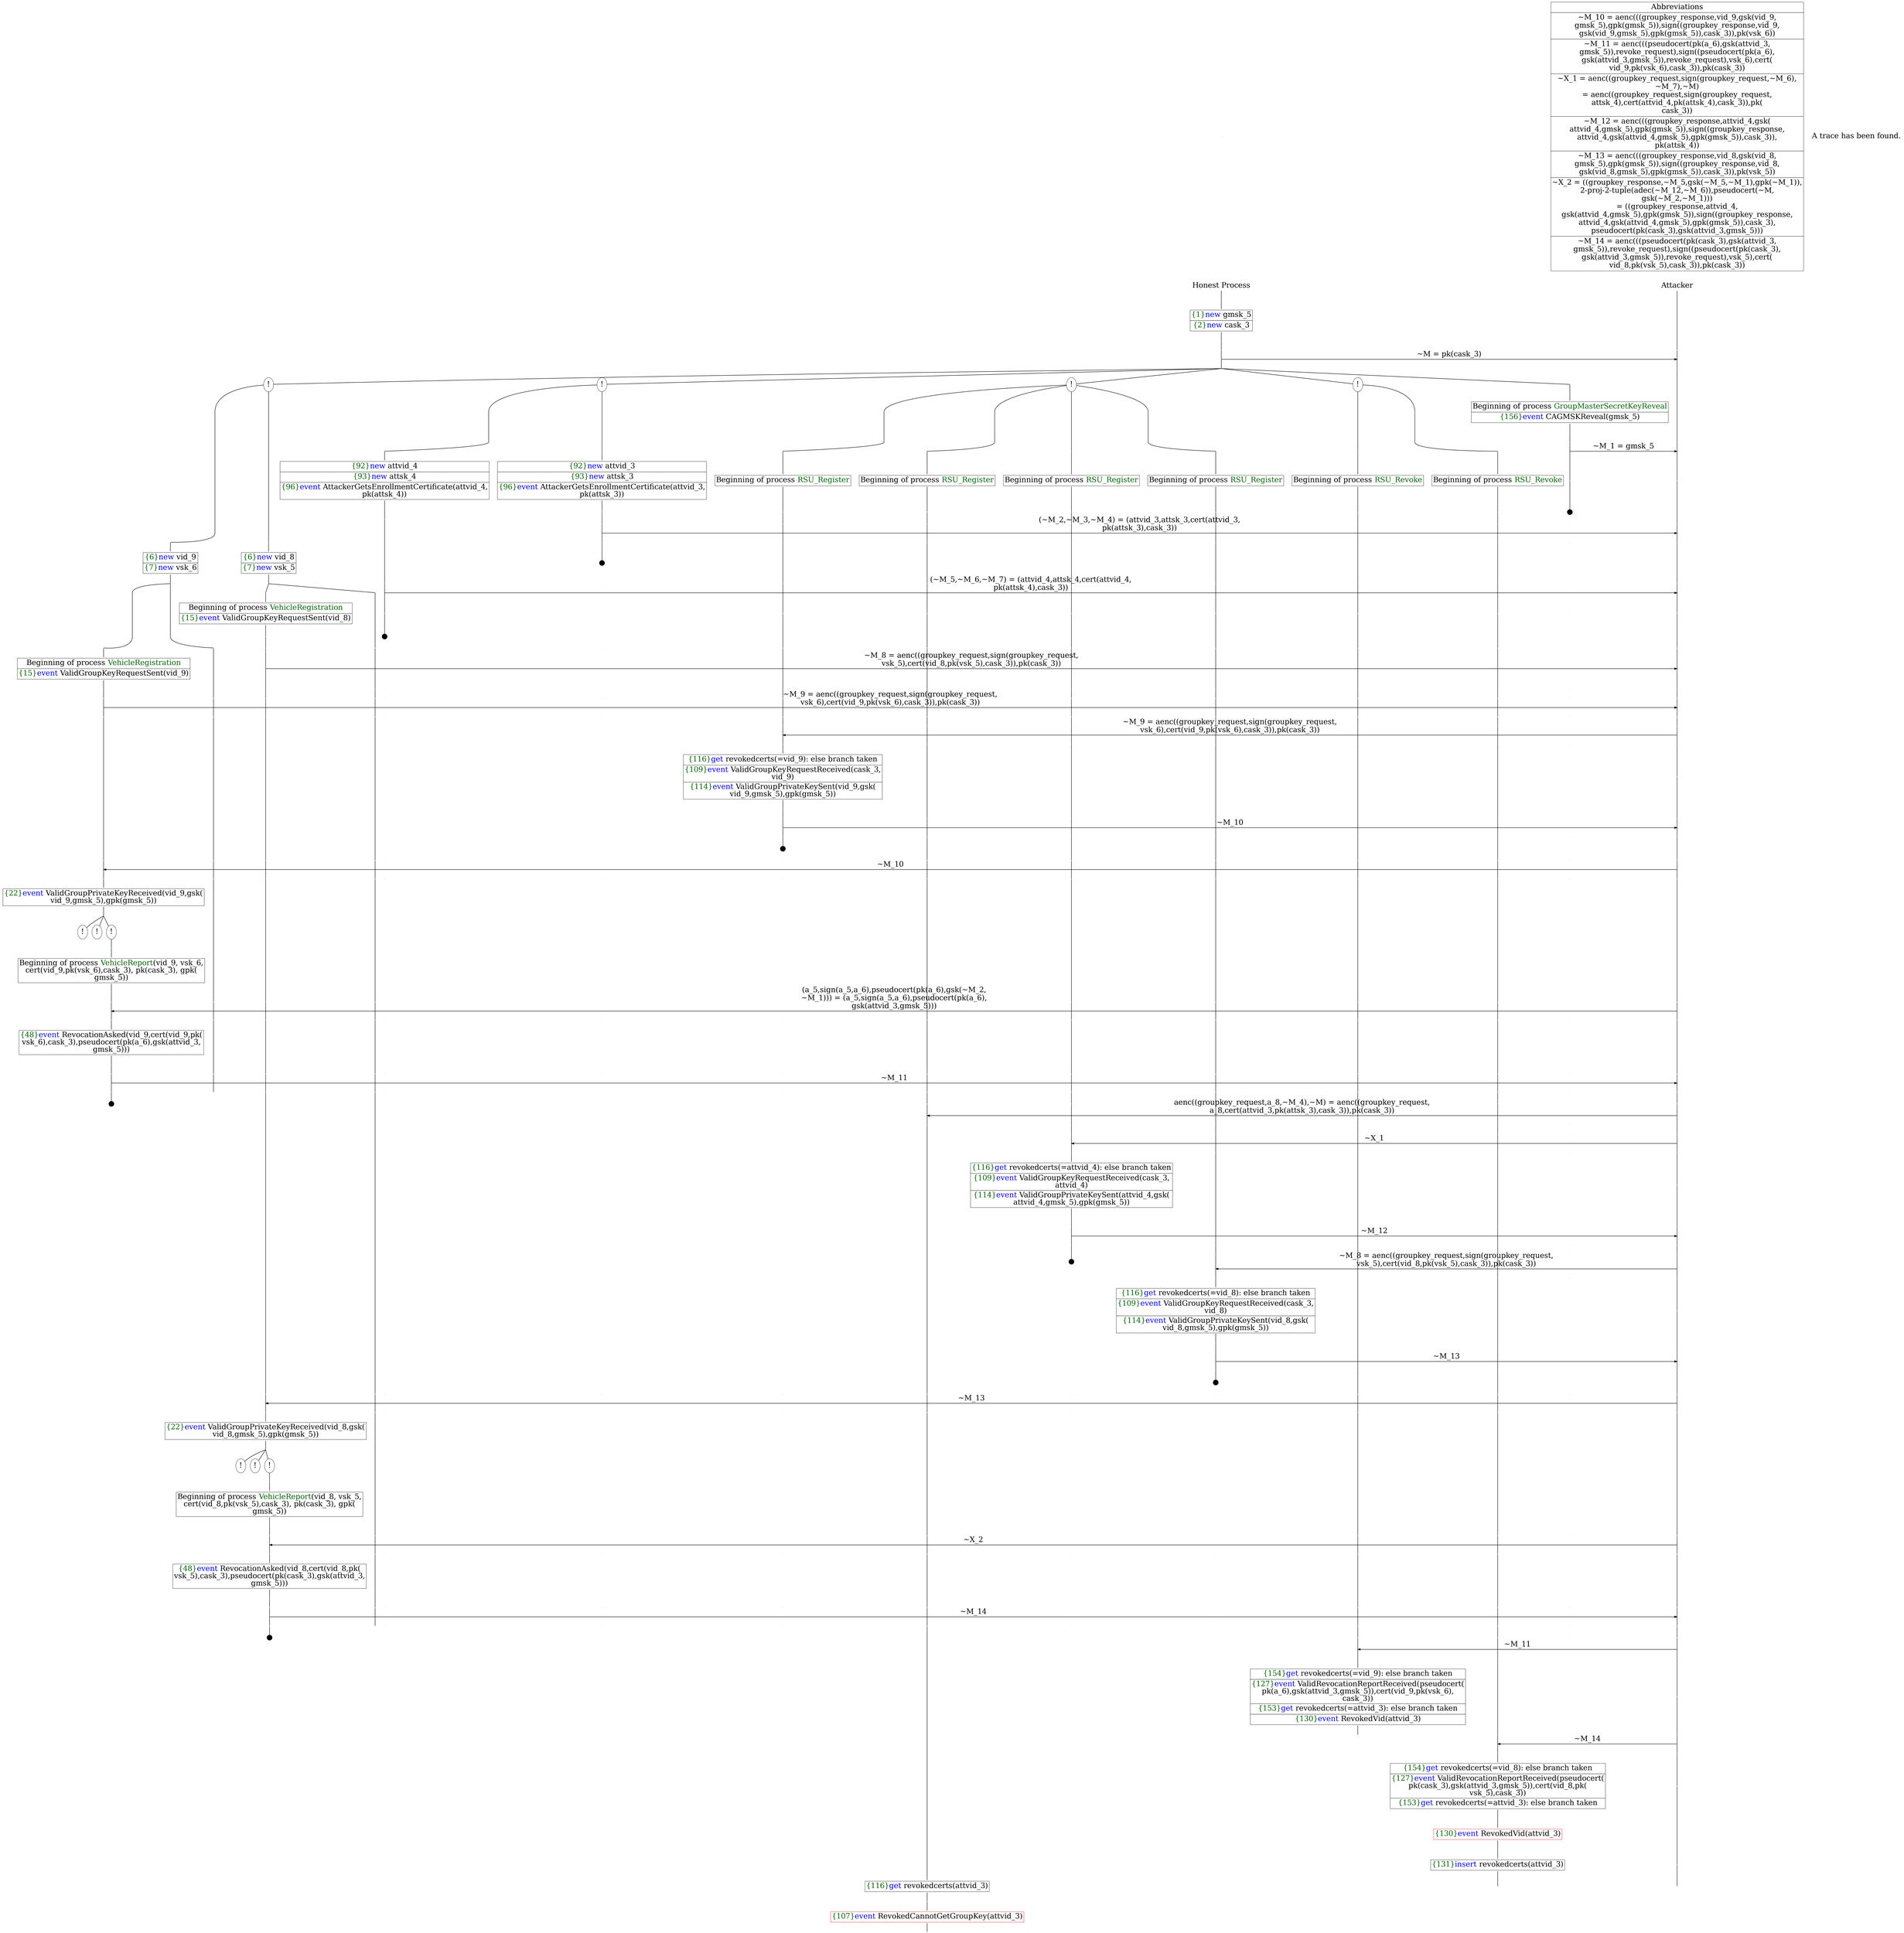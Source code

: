 digraph {
graph [ordering = out]
edge [arrowhead = none, penwidth = 1.6, fontsize = 30]
node [shape = point, width = 0, height = 0, fontsize = 30]
Trace<br/>
[label = <A trace has been found.<br/>
>, shape = plaintext]
P0__0 [label = "Honest Process", shape = plaintext]
P__0 [label = "Attacker", shape = plaintext]
Trace -> P0__0 [label = "", style = invisible, weight = 100]{rank = same; P0__0 P__0}
P0__0 -> P0__1 [label = <>, weight = 100]
P0__1 -> P0__2 [label = <>, weight = 100]
P0__2 [shape = plaintext, label = <<TABLE BORDER="0" CELLBORDER="1" CELLSPACING="0" CELLPADDING="4"> <TR><TD><FONT COLOR="darkgreen">{1}</FONT><FONT COLOR="blue">new </FONT>gmsk_5</TD></TR><TR><TD><FONT COLOR="darkgreen">{2}</FONT><FONT COLOR="blue">new </FONT>cask_3</TD></TR></TABLE>>]
P0__2 -> P0__3 [label = <>, weight = 100]
P0__3 -> P0__4 [label = <>, weight = 100]
P__0 -> P__1 [label = <>, weight = 100]
{rank = same; P__1 P0__4}
P0__4 -> P0__5 [label = <>, weight = 100]
P__1 -> P__2 [label = <>, weight = 100]
{rank = same; P__2 P0__5}
P0__5 -> P__2 [label = <~M = pk(cask_3)>, arrowhead = normal]
P0__5 -> P0__6 [label = <>, weight = 100]
P__2 -> P__3 [label = <>, weight = 100]
{rank = same; P__3 P0__6}
/*RPar */
P0__6 -> P0_4__6 [label = <>]
P0__6 -> P0_3__6 [label = <>]
P0__6 -> P0_2__6 [label = <>]
P0__6 -> P0_1__6 [label = <>]
P0__6 -> P0_0__6 [label = <>]
P0__6 [label = "", fixedsize = false, width = 0, height = 0, shape = none]
{rank = same; P0_0__6 P0_1__6 P0_2__6 P0_3__6 P0_4__6}
P0_0__6 -> P0_0__7 [label = <>, weight = 100]
P0_0__7 [shape = plaintext, label = <<TABLE BORDER="0" CELLBORDER="1" CELLSPACING="0" CELLPADDING="4"> <TR><TD>Beginning of process <FONT COLOR="darkgreen">GroupMasterSecretKeyReveal</FONT><br/>
</TD></TR><TR><TD><FONT COLOR="darkgreen">{156}</FONT><FONT COLOR="blue">event</FONT> CAGMSKReveal(gmsk_5)</TD></TR></TABLE>>]
P0_0__7 -> P0_0__8 [label = <>, weight = 100]
P0_0__8 -> P0_0__9 [label = <>, weight = 100]
P__3 -> P__4 [label = <>, weight = 100]
{rank = same; P__4 P0_0__9}
P0_0__9 -> P0_0__10 [label = <>, weight = 100]
P__4 -> P__5 [label = <>, weight = 100]
{rank = same; P__5 P0_0__10}
P0_0__10 -> P__5 [label = <~M_1 = gmsk_5>, arrowhead = normal]
P0_0__10 -> P0_0__11 [label = <>, weight = 100]
P__5 -> P__6 [label = <>, weight = 100]
{rank = same; P__6 P0_0__11}
P0_0__12 [label = "", width = 0.3, height = 0.3]
P0_0__11 -> P0_0__12 [label = <>, weight = 100]
P0_1__6 [label = "!", shape = ellipse]
{rank = same; P0_1_1__6 P0_1_0__6}
P0_1_1__6 [label = "", fixedsize = false, width = 0, height = 0, shape = none]
P0_1__6 -> P0_1_1__6 [label = <>]
P0_1_0__6 [label = "", fixedsize = false, width = 0, height = 0, shape = none]
P0_1__6 -> P0_1_0__6 [label = <>]
P0_1_0__6 -> P0_1_0__7 [label = <>, weight = 100]
P0_1_0__7 [shape = plaintext, label = <<TABLE BORDER="0" CELLBORDER="1" CELLSPACING="0" CELLPADDING="4"> <TR><TD>Beginning of process <FONT COLOR="darkgreen">RSU_Revoke</FONT></TD></TR></TABLE>>]
P0_1_0__7 -> P0_1_0__8 [label = <>, weight = 100]
P0_1_1__6 -> P0_1_1__7 [label = <>, weight = 100]
P0_1_1__7 [shape = plaintext, label = <<TABLE BORDER="0" CELLBORDER="1" CELLSPACING="0" CELLPADDING="4"> <TR><TD>Beginning of process <FONT COLOR="darkgreen">RSU_Revoke</FONT></TD></TR></TABLE>>]
P0_1_1__7 -> P0_1_1__8 [label = <>, weight = 100]
P0_2__6 [label = "!", shape = ellipse]
{rank = same; P0_2_3__6 P0_2_2__6 P0_2_1__6 P0_2_0__6}
P0_2_3__6 [label = "", fixedsize = false, width = 0, height = 0, shape = none]
P0_2__6 -> P0_2_3__6 [label = <>]
P0_2_2__6 [label = "", fixedsize = false, width = 0, height = 0, shape = none]
P0_2__6 -> P0_2_2__6 [label = <>]
P0_2_1__6 [label = "", fixedsize = false, width = 0, height = 0, shape = none]
P0_2__6 -> P0_2_1__6 [label = <>]
P0_2_0__6 [label = "", fixedsize = false, width = 0, height = 0, shape = none]
P0_2__6 -> P0_2_0__6 [label = <>]
P0_2_0__6 -> P0_2_0__7 [label = <>, weight = 100]
P0_2_0__7 [shape = plaintext, label = <<TABLE BORDER="0" CELLBORDER="1" CELLSPACING="0" CELLPADDING="4"> <TR><TD>Beginning of process <FONT COLOR="darkgreen">RSU_Register</FONT></TD></TR></TABLE>>]
P0_2_0__7 -> P0_2_0__8 [label = <>, weight = 100]
P0_2_1__6 -> P0_2_1__7 [label = <>, weight = 100]
P0_2_1__7 [shape = plaintext, label = <<TABLE BORDER="0" CELLBORDER="1" CELLSPACING="0" CELLPADDING="4"> <TR><TD>Beginning of process <FONT COLOR="darkgreen">RSU_Register</FONT></TD></TR></TABLE>>]
P0_2_1__7 -> P0_2_1__8 [label = <>, weight = 100]
P0_2_2__6 -> P0_2_2__7 [label = <>, weight = 100]
P0_2_2__7 [shape = plaintext, label = <<TABLE BORDER="0" CELLBORDER="1" CELLSPACING="0" CELLPADDING="4"> <TR><TD>Beginning of process <FONT COLOR="darkgreen">RSU_Register</FONT></TD></TR></TABLE>>]
P0_2_2__7 -> P0_2_2__8 [label = <>, weight = 100]
P0_2_3__6 -> P0_2_3__7 [label = <>, weight = 100]
P0_2_3__7 [shape = plaintext, label = <<TABLE BORDER="0" CELLBORDER="1" CELLSPACING="0" CELLPADDING="4"> <TR><TD>Beginning of process <FONT COLOR="darkgreen">RSU_Register</FONT></TD></TR></TABLE>>]
P0_2_3__7 -> P0_2_3__8 [label = <>, weight = 100]
P0_3__6 [label = "!", shape = ellipse]
{rank = same; P0_3_1__6 P0_3_0__6}
P0_3_1__6 [label = "", fixedsize = false, width = 0, height = 0, shape = none]
P0_3__6 -> P0_3_1__6 [label = <>]
P0_3_0__6 [label = "", fixedsize = false, width = 0, height = 0, shape = none]
P0_3__6 -> P0_3_0__6 [label = <>]
P0_3_0__6 -> P0_3_0__7 [label = <>, weight = 100]
P0_3_0__7 [shape = plaintext, label = <<TABLE BORDER="0" CELLBORDER="1" CELLSPACING="0" CELLPADDING="4"> <TR><TD><FONT COLOR="darkgreen">{92}</FONT><FONT COLOR="blue">new </FONT>attvid_3</TD></TR><TR><TD><FONT COLOR="darkgreen">{93}</FONT><FONT COLOR="blue">new </FONT>attsk_3</TD></TR><TR><TD><FONT COLOR="darkgreen">{96}</FONT><FONT COLOR="blue">event</FONT> AttackerGetsEnrollmentCertificate(attvid_3,<br/>
pk(attsk_3))</TD></TR></TABLE>>]
P0_3_0__7 -> P0_3_0__8 [label = <>, weight = 100]
P0_3_0__8 -> P0_3_0__9 [label = <>, weight = 100]
P0_2_3__8 -> P0_2_3__9 [label = <>, weight = 100]
P0_2_2__8 -> P0_2_2__9 [label = <>, weight = 100]
P0_2_1__8 -> P0_2_1__9 [label = <>, weight = 100]
P0_2_0__8 -> P0_2_0__9 [label = <>, weight = 100]
P0_1_1__8 -> P0_1_1__9 [label = <>, weight = 100]
P0_1_0__8 -> P0_1_0__9 [label = <>, weight = 100]
P0_0__13 [label = "", style = invisible]
P0_0__12 -> P0_0__13 [label = <>, weight = 100, style = invisible]
P__6 -> P__7 [label = <>, weight = 100]
{rank = same; P__7 P0_0__13 P0_1_0__9 P0_1_1__9 P0_2_0__9 P0_2_1__9 P0_2_2__9 P0_2_3__9 P0_3_0__9}
P0_3_0__9 -> P0_3_0__10 [label = <>, weight = 100]
P__7 -> P__8 [label = <>, weight = 100]
{rank = same; P__8 P0_3_0__10}
P0_3_0__10 -> P__8 [label = <(~M_2,~M_3,~M_4) = (attvid_3,attsk_3,cert(attvid_3,<br/>
pk(attsk_3),cask_3))>, arrowhead = normal]
P0_3_0__10 -> P0_3_0__11 [label = <>, weight = 100]
P0_2_3__9 -> P0_2_3__10 [label = <>, weight = 100]
P0_2_2__9 -> P0_2_2__10 [label = <>, weight = 100]
P0_2_1__9 -> P0_2_1__10 [label = <>, weight = 100]
P0_2_0__9 -> P0_2_0__10 [label = <>, weight = 100]
P0_1_1__9 -> P0_1_1__10 [label = <>, weight = 100]
P0_1_0__9 -> P0_1_0__10 [label = <>, weight = 100]
P0_0__14 [label = "", style = invisible]
P0_0__13 -> P0_0__14 [label = <>, weight = 100, style = invisible]
P__8 -> P__9 [label = <>, weight = 100]
{rank = same; P__9 P0_0__14 P0_1_0__10 P0_1_1__10 P0_2_0__10 P0_2_1__10 P0_2_2__10 P0_2_3__10 P0_3_0__11}
P0_3_0__12 [label = "", width = 0.3, height = 0.3]
P0_3_0__11 -> P0_3_0__12 [label = <>, weight = 100]
P0_3_1__6 -> P0_3_1__7 [label = <>, weight = 100]
P0_3_1__7 [shape = plaintext, label = <<TABLE BORDER="0" CELLBORDER="1" CELLSPACING="0" CELLPADDING="4"> <TR><TD><FONT COLOR="darkgreen">{92}</FONT><FONT COLOR="blue">new </FONT>attvid_4</TD></TR><TR><TD><FONT COLOR="darkgreen">{93}</FONT><FONT COLOR="blue">new </FONT>attsk_4</TD></TR><TR><TD><FONT COLOR="darkgreen">{96}</FONT><FONT COLOR="blue">event</FONT> AttackerGetsEnrollmentCertificate(attvid_4,<br/>
pk(attsk_4))</TD></TR></TABLE>>]
P0_3_1__7 -> P0_3_1__8 [label = <>, weight = 100]
P0_3_1__8 -> P0_3_1__9 [label = <>, weight = 100]
P0_3_0__13 [label = "", style = invisible]
P0_3_0__12 -> P0_3_0__13 [label = <>, weight = 100, style = invisible]
P0_2_3__10 -> P0_2_3__11 [label = <>, weight = 100]
P0_2_2__10 -> P0_2_2__11 [label = <>, weight = 100]
P0_2_1__10 -> P0_2_1__11 [label = <>, weight = 100]
P0_2_0__10 -> P0_2_0__11 [label = <>, weight = 100]
P0_1_1__10 -> P0_1_1__11 [label = <>, weight = 100]
P0_1_0__10 -> P0_1_0__11 [label = <>, weight = 100]
P0_0__15 [label = "", style = invisible]
P0_0__14 -> P0_0__15 [label = <>, weight = 100, style = invisible]
P__9 -> P__10 [label = <>, weight = 100]
{rank = same; P__10 P0_0__15 P0_1_0__11 P0_1_1__11 P0_2_0__11 P0_2_1__11 P0_2_2__11 P0_2_3__11 P0_3_0__13 P0_3_1__9}
P0_3_1__9 -> P0_3_1__10 [label = <>, weight = 100]
P__10 -> P__11 [label = <>, weight = 100]
{rank = same; P__11 P0_3_1__10}
P0_3_1__10 -> P__11 [label = <(~M_5,~M_6,~M_7) = (attvid_4,attsk_4,cert(attvid_4,<br/>
pk(attsk_4),cask_3))>, arrowhead = normal]
P0_3_1__10 -> P0_3_1__11 [label = <>, weight = 100]
P0_3_0__14 [label = "", style = invisible]
P0_3_0__13 -> P0_3_0__14 [label = <>, weight = 100, style = invisible]
P0_2_3__11 -> P0_2_3__12 [label = <>, weight = 100]
P0_2_2__11 -> P0_2_2__12 [label = <>, weight = 100]
P0_2_1__11 -> P0_2_1__12 [label = <>, weight = 100]
P0_2_0__11 -> P0_2_0__12 [label = <>, weight = 100]
P0_1_1__11 -> P0_1_1__12 [label = <>, weight = 100]
P0_1_0__11 -> P0_1_0__12 [label = <>, weight = 100]
P0_0__16 [label = "", style = invisible]
P0_0__15 -> P0_0__16 [label = <>, weight = 100, style = invisible]
P__11 -> P__12 [label = <>, weight = 100]
{rank = same; P__12 P0_0__16 P0_1_0__12 P0_1_1__12 P0_2_0__12 P0_2_1__12 P0_2_2__12 P0_2_3__12 P0_3_0__14 P0_3_1__11}
P0_3_1__12 [label = "", width = 0.3, height = 0.3]
P0_3_1__11 -> P0_3_1__12 [label = <>, weight = 100]
P0_4__6 [label = "!", shape = ellipse]
{rank = same; P0_4_1__6 P0_4_0__6}
P0_4_1__6 [label = "", fixedsize = false, width = 0, height = 0, shape = none]
P0_4__6 -> P0_4_1__6 [label = <>]
P0_4_0__6 [label = "", fixedsize = false, width = 0, height = 0, shape = none]
P0_4__6 -> P0_4_0__6 [label = <>]
P0_4_0__6 -> P0_4_0__7 [label = <>, weight = 100]
P0_4_0__7 [shape = plaintext, label = <<TABLE BORDER="0" CELLBORDER="1" CELLSPACING="0" CELLPADDING="4"> <TR><TD><FONT COLOR="darkgreen">{6}</FONT><FONT COLOR="blue">new </FONT>vid_8</TD></TR><TR><TD><FONT COLOR="darkgreen">{7}</FONT><FONT COLOR="blue">new </FONT>vsk_5</TD></TR></TABLE>>]
P0_4_0__7 -> P0_4_0__8 [label = <>, weight = 100]
/*RPar */
P0_4_0__8 -> P0_4_0_1__8 [label = <>]
P0_4_0__8 -> P0_4_0_0__8 [label = <>]
P0_4_0__8 [label = "", fixedsize = false, width = 0, height = 0, shape = none]
{rank = same; P0_4_0_0__8 P0_4_0_1__8}
P0_4_0_1__8 -> P0_4_0_1__9 [label = <>, weight = 100]
P0_4_0_1__9 [shape = plaintext, label = <<TABLE BORDER="0" CELLBORDER="1" CELLSPACING="0" CELLPADDING="4"> <TR><TD>Beginning of process <FONT COLOR="darkgreen">VehicleRegistration</FONT></TD></TR><TR><TD><FONT COLOR="darkgreen">{15}</FONT><FONT COLOR="blue">event</FONT> ValidGroupKeyRequestSent(vid_8)</TD></TR></TABLE>>]
P0_4_0_1__9 -> P0_4_0_1__10 [label = <>, weight = 100]
P0_4_0_1__10 -> P0_4_0_1__11 [label = <>, weight = 100]
P0_4_0_0__8 -> P0_4_0_0__9 [label = <>, weight = 100]
P0_3_1__13 [label = "", style = invisible]
P0_3_1__12 -> P0_3_1__13 [label = <>, weight = 100, style = invisible]
P0_3_0__15 [label = "", style = invisible]
P0_3_0__14 -> P0_3_0__15 [label = <>, weight = 100, style = invisible]
P0_2_3__12 -> P0_2_3__13 [label = <>, weight = 100]
P0_2_2__12 -> P0_2_2__13 [label = <>, weight = 100]
P0_2_1__12 -> P0_2_1__13 [label = <>, weight = 100]
P0_2_0__12 -> P0_2_0__13 [label = <>, weight = 100]
P0_1_1__12 -> P0_1_1__13 [label = <>, weight = 100]
P0_1_0__12 -> P0_1_0__13 [label = <>, weight = 100]
P0_0__17 [label = "", style = invisible]
P0_0__16 -> P0_0__17 [label = <>, weight = 100, style = invisible]
P__12 -> P__13 [label = <>, weight = 100]
{rank = same; P__13 P0_0__17 P0_1_0__13 P0_1_1__13 P0_2_0__13 P0_2_1__13 P0_2_2__13 P0_2_3__13 P0_3_0__15 P0_3_1__13 P0_4_0_0__9 P0_4_0_1__11}
P0_4_0_1__11 -> P0_4_0_1__12 [label = <>, weight = 100]
P__13 -> P__14 [label = <>, weight = 100]
{rank = same; P__14 P0_4_0_1__12}
P0_4_0_1__12 -> P__14 [label = <~M_8 = aenc((groupkey_request,sign(groupkey_request,<br/>
vsk_5),cert(vid_8,pk(vsk_5),cask_3)),pk(cask_3))>, arrowhead = normal]
P0_4_0_1__12 -> P0_4_0_1__13 [label = <>, weight = 100]
P0_4_0_0__9 -> P0_4_0_0__10 [label = <>, weight = 100]
P0_3_1__14 [label = "", style = invisible]
P0_3_1__13 -> P0_3_1__14 [label = <>, weight = 100, style = invisible]
P0_3_0__16 [label = "", style = invisible]
P0_3_0__15 -> P0_3_0__16 [label = <>, weight = 100, style = invisible]
P0_2_3__13 -> P0_2_3__14 [label = <>, weight = 100]
P0_2_2__13 -> P0_2_2__14 [label = <>, weight = 100]
P0_2_1__13 -> P0_2_1__14 [label = <>, weight = 100]
P0_2_0__13 -> P0_2_0__14 [label = <>, weight = 100]
P0_1_1__13 -> P0_1_1__14 [label = <>, weight = 100]
P0_1_0__13 -> P0_1_0__14 [label = <>, weight = 100]
P0_0__18 [label = "", style = invisible]
P0_0__17 -> P0_0__18 [label = <>, weight = 100, style = invisible]
P__14 -> P__15 [label = <>, weight = 100]
{rank = same; P__15 P0_0__18 P0_1_0__14 P0_1_1__14 P0_2_0__14 P0_2_1__14 P0_2_2__14 P0_2_3__14 P0_3_0__16 P0_3_1__14 P0_4_0_0__10 P0_4_0_1__13}
P0_4_1__6 -> P0_4_1__7 [label = <>, weight = 100]
P0_4_1__7 [shape = plaintext, label = <<TABLE BORDER="0" CELLBORDER="1" CELLSPACING="0" CELLPADDING="4"> <TR><TD><FONT COLOR="darkgreen">{6}</FONT><FONT COLOR="blue">new </FONT>vid_9</TD></TR><TR><TD><FONT COLOR="darkgreen">{7}</FONT><FONT COLOR="blue">new </FONT>vsk_6</TD></TR></TABLE>>]
P0_4_1__7 -> P0_4_1__8 [label = <>, weight = 100]
/*RPar */
P0_4_1__8 -> P0_4_1_1__8 [label = <>]
P0_4_1__8 -> P0_4_1_0__8 [label = <>]
P0_4_1__8 [label = "", fixedsize = false, width = 0, height = 0, shape = none]
{rank = same; P0_4_1_0__8 P0_4_1_1__8}
P0_4_1_1__8 -> P0_4_1_1__9 [label = <>, weight = 100]
P0_4_1_1__9 [shape = plaintext, label = <<TABLE BORDER="0" CELLBORDER="1" CELLSPACING="0" CELLPADDING="4"> <TR><TD>Beginning of process <FONT COLOR="darkgreen">VehicleRegistration</FONT></TD></TR><TR><TD><FONT COLOR="darkgreen">{15}</FONT><FONT COLOR="blue">event</FONT> ValidGroupKeyRequestSent(vid_9)</TD></TR></TABLE>>]
P0_4_1_1__9 -> P0_4_1_1__10 [label = <>, weight = 100]
P0_4_1_1__10 -> P0_4_1_1__11 [label = <>, weight = 100]
P0_4_1_0__8 -> P0_4_1_0__9 [label = <>, weight = 100]
P0_4_0_1__13 -> P0_4_0_1__14 [label = <>, weight = 100]
P0_4_0_0__10 -> P0_4_0_0__11 [label = <>, weight = 100]
P0_3_1__15 [label = "", style = invisible]
P0_3_1__14 -> P0_3_1__15 [label = <>, weight = 100, style = invisible]
P0_3_0__17 [label = "", style = invisible]
P0_3_0__16 -> P0_3_0__17 [label = <>, weight = 100, style = invisible]
P0_2_3__14 -> P0_2_3__15 [label = <>, weight = 100]
P0_2_2__14 -> P0_2_2__15 [label = <>, weight = 100]
P0_2_1__14 -> P0_2_1__15 [label = <>, weight = 100]
P0_2_0__14 -> P0_2_0__15 [label = <>, weight = 100]
P0_1_1__14 -> P0_1_1__15 [label = <>, weight = 100]
P0_1_0__14 -> P0_1_0__15 [label = <>, weight = 100]
P0_0__19 [label = "", style = invisible]
P0_0__18 -> P0_0__19 [label = <>, weight = 100, style = invisible]
P__15 -> P__16 [label = <>, weight = 100]
{rank = same; P__16 P0_0__19 P0_1_0__15 P0_1_1__15 P0_2_0__15 P0_2_1__15 P0_2_2__15 P0_2_3__15 P0_3_0__17 P0_3_1__15 P0_4_0_0__11 P0_4_0_1__14 P0_4_1_0__9 P0_4_1_1__11}
P0_4_1_1__11 -> P0_4_1_1__12 [label = <>, weight = 100]
P__16 -> P__17 [label = <>, weight = 100]
{rank = same; P__17 P0_4_1_1__12}
P0_4_1_1__12 -> P__17 [label = <~M_9 = aenc((groupkey_request,sign(groupkey_request,<br/>
vsk_6),cert(vid_9,pk(vsk_6),cask_3)),pk(cask_3))>, arrowhead = normal]
P0_4_1_1__12 -> P0_4_1_1__13 [label = <>, weight = 100]
P0_4_1_0__9 -> P0_4_1_0__10 [label = <>, weight = 100]
P0_4_0_1__14 -> P0_4_0_1__15 [label = <>, weight = 100]
P0_4_0_0__11 -> P0_4_0_0__12 [label = <>, weight = 100]
P0_3_1__16 [label = "", style = invisible]
P0_3_1__15 -> P0_3_1__16 [label = <>, weight = 100, style = invisible]
P0_3_0__18 [label = "", style = invisible]
P0_3_0__17 -> P0_3_0__18 [label = <>, weight = 100, style = invisible]
P0_2_3__15 -> P0_2_3__16 [label = <>, weight = 100]
P0_2_2__15 -> P0_2_2__16 [label = <>, weight = 100]
P0_2_1__15 -> P0_2_1__16 [label = <>, weight = 100]
P0_2_0__15 -> P0_2_0__16 [label = <>, weight = 100]
P0_1_1__15 -> P0_1_1__16 [label = <>, weight = 100]
P0_1_0__15 -> P0_1_0__16 [label = <>, weight = 100]
P0_0__20 [label = "", style = invisible]
P0_0__19 -> P0_0__20 [label = <>, weight = 100, style = invisible]
P__17 -> P__18 [label = <>, weight = 100]
{rank = same; P__18 P0_0__20 P0_1_0__16 P0_1_1__16 P0_2_0__16 P0_2_1__16 P0_2_2__16 P0_2_3__16 P0_3_0__18 P0_3_1__16 P0_4_0_0__12 P0_4_0_1__15 P0_4_1_0__10 P0_4_1_1__13}
P0_2_3__16 -> P0_2_3__17 [label = <>, weight = 100]
P0_2_2__16 -> P0_2_2__17 [label = <>, weight = 100]
P0_2_1__16 -> P0_2_1__17 [label = <>, weight = 100]
P0_2_0__16 -> P0_2_0__17 [label = <>, weight = 100]
P0_1_1__16 -> P0_1_1__17 [label = <>, weight = 100]
P0_1_0__16 -> P0_1_0__17 [label = <>, weight = 100]
P0_0__21 [label = "", style = invisible]
P0_0__20 -> P0_0__21 [label = <>, weight = 100, style = invisible]
P__18 -> P__19 [label = <>, weight = 100]
{rank = same; P__19 P0_0__21 P0_1_0__17 P0_1_1__17 P0_2_0__17 P0_2_1__17 P0_2_2__17 P0_2_3__17}
P0_2_3__17 -> P0_2_3__18 [label = <>, weight = 100]
P__19 -> P__20 [label = <>, weight = 100]
{rank = same; P__20 P0_2_3__18}
P0_2_3__18 -> P__20 [label = <~M_9 = aenc((groupkey_request,sign(groupkey_request,<br/>
vsk_6),cert(vid_9,pk(vsk_6),cask_3)),pk(cask_3))>, dir = back, arrowhead = normal]
P0_2_3__18 -> P0_2_3__19 [label = <>, weight = 100]
P0_2_2__17 -> P0_2_2__18 [label = <>, weight = 100]
P0_2_1__17 -> P0_2_1__18 [label = <>, weight = 100]
P0_2_0__17 -> P0_2_0__18 [label = <>, weight = 100]
P0_1_1__17 -> P0_1_1__18 [label = <>, weight = 100]
P0_1_0__17 -> P0_1_0__18 [label = <>, weight = 100]
P0_0__22 [label = "", style = invisible]
P0_0__21 -> P0_0__22 [label = <>, weight = 100, style = invisible]
P__20 -> P__21 [label = <>, weight = 100]
{rank = same; P__21 P0_0__22 P0_1_0__18 P0_1_1__18 P0_2_0__18 P0_2_1__18 P0_2_2__18 P0_2_3__19}
P0_2_3__19 -> P0_2_3__20 [label = <>, weight = 100]
P0_2_3__20 [shape = plaintext, label = <<TABLE BORDER="0" CELLBORDER="1" CELLSPACING="0" CELLPADDING="4"> <TR><TD><FONT COLOR="darkgreen">{116}</FONT><FONT COLOR="blue">get</FONT> revokedcerts(=vid_9): else branch taken<br/>
</TD></TR><TR><TD><FONT COLOR="darkgreen">{109}</FONT><FONT COLOR="blue">event</FONT> ValidGroupKeyRequestReceived(cask_3,<br/>
vid_9)</TD></TR><TR><TD><FONT COLOR="darkgreen">{114}</FONT><FONT COLOR="blue">event</FONT> ValidGroupPrivateKeySent(vid_9,gsk(<br/>
vid_9,gmsk_5),gpk(gmsk_5))</TD></TR></TABLE>>]
P0_2_3__20 -> P0_2_3__21 [label = <>, weight = 100]
P__21 -> P__22 [label = <>, weight = 100]
{rank = same; P__22 P0_2_3__20}
P0_2_3__21 -> P0_2_3__22 [label = <>, weight = 100]
P0_2_2__18 -> P0_2_2__19 [label = <>, weight = 100]
P0_2_1__18 -> P0_2_1__19 [label = <>, weight = 100]
P0_2_0__18 -> P0_2_0__19 [label = <>, weight = 100]
P0_1_1__18 -> P0_1_1__19 [label = <>, weight = 100]
P0_1_0__18 -> P0_1_0__19 [label = <>, weight = 100]
P0_0__23 [label = "", style = invisible]
P0_0__22 -> P0_0__23 [label = <>, weight = 100, style = invisible]
P__22 -> P__23 [label = <>, weight = 100]
{rank = same; P__23 P0_0__23 P0_1_0__19 P0_1_1__19 P0_2_0__19 P0_2_1__19 P0_2_2__19 P0_2_3__22}
P0_2_3__22 -> P0_2_3__23 [label = <>, weight = 100]
P__23 -> P__24 [label = <>, weight = 100]
{rank = same; P__24 P0_2_3__23}
P0_2_3__23 -> P__24 [label = <~M_10>, arrowhead = normal]
P0_2_3__23 -> P0_2_3__24 [label = <>, weight = 100]
P0_2_2__19 -> P0_2_2__20 [label = <>, weight = 100]
P0_2_1__19 -> P0_2_1__20 [label = <>, weight = 100]
P0_2_0__19 -> P0_2_0__20 [label = <>, weight = 100]
P0_1_1__19 -> P0_1_1__20 [label = <>, weight = 100]
P0_1_0__19 -> P0_1_0__20 [label = <>, weight = 100]
P0_0__24 [label = "", style = invisible]
P0_0__23 -> P0_0__24 [label = <>, weight = 100, style = invisible]
P__24 -> P__25 [label = <>, weight = 100]
{rank = same; P__25 P0_0__24 P0_1_0__20 P0_1_1__20 P0_2_0__20 P0_2_1__20 P0_2_2__20 P0_2_3__24}
P0_2_3__25 [label = "", width = 0.3, height = 0.3]
P0_2_3__24 -> P0_2_3__25 [label = <>, weight = 100]
P0_4_1_1__13 -> P0_4_1_1__14 [label = <>, weight = 100]
P0_4_1_0__10 -> P0_4_1_0__11 [label = <>, weight = 100]
P0_4_0_1__15 -> P0_4_0_1__16 [label = <>, weight = 100]
P0_4_0_0__12 -> P0_4_0_0__13 [label = <>, weight = 100]
P0_3_1__17 [label = "", style = invisible]
P0_3_1__16 -> P0_3_1__17 [label = <>, weight = 100, style = invisible]
P0_3_0__19 [label = "", style = invisible]
P0_3_0__18 -> P0_3_0__19 [label = <>, weight = 100, style = invisible]
P0_2_3__26 [label = "", style = invisible]
P0_2_3__25 -> P0_2_3__26 [label = <>, weight = 100, style = invisible]
P0_2_2__20 -> P0_2_2__21 [label = <>, weight = 100]
P0_2_1__20 -> P0_2_1__21 [label = <>, weight = 100]
P0_2_0__20 -> P0_2_0__21 [label = <>, weight = 100]
P0_1_1__20 -> P0_1_1__21 [label = <>, weight = 100]
P0_1_0__20 -> P0_1_0__21 [label = <>, weight = 100]
P0_0__25 [label = "", style = invisible]
P0_0__24 -> P0_0__25 [label = <>, weight = 100, style = invisible]
P__25 -> P__26 [label = <>, weight = 100]
{rank = same; P__26 P0_0__25 P0_1_0__21 P0_1_1__21 P0_2_0__21 P0_2_1__21 P0_2_2__21 P0_2_3__26 P0_3_0__19 P0_3_1__17 P0_4_0_0__13 P0_4_0_1__16 P0_4_1_0__11 P0_4_1_1__14}
P0_4_1_1__14 -> P0_4_1_1__15 [label = <>, weight = 100]
P__26 -> P__27 [label = <>, weight = 100]
{rank = same; P__27 P0_4_1_1__15}
P0_4_1_1__15 -> P__27 [label = <~M_10>, dir = back, arrowhead = normal]
P0_4_1_1__15 -> P0_4_1_1__16 [label = <>, weight = 100]
P0_4_1_0__11 -> P0_4_1_0__12 [label = <>, weight = 100]
P0_4_0_1__16 -> P0_4_0_1__17 [label = <>, weight = 100]
P0_4_0_0__13 -> P0_4_0_0__14 [label = <>, weight = 100]
P0_3_1__18 [label = "", style = invisible]
P0_3_1__17 -> P0_3_1__18 [label = <>, weight = 100, style = invisible]
P0_3_0__20 [label = "", style = invisible]
P0_3_0__19 -> P0_3_0__20 [label = <>, weight = 100, style = invisible]
P0_2_3__27 [label = "", style = invisible]
P0_2_3__26 -> P0_2_3__27 [label = <>, weight = 100, style = invisible]
P0_2_2__21 -> P0_2_2__22 [label = <>, weight = 100]
P0_2_1__21 -> P0_2_1__22 [label = <>, weight = 100]
P0_2_0__21 -> P0_2_0__22 [label = <>, weight = 100]
P0_1_1__21 -> P0_1_1__22 [label = <>, weight = 100]
P0_1_0__21 -> P0_1_0__22 [label = <>, weight = 100]
P0_0__26 [label = "", style = invisible]
P0_0__25 -> P0_0__26 [label = <>, weight = 100, style = invisible]
P__27 -> P__28 [label = <>, weight = 100]
{rank = same; P__28 P0_0__26 P0_1_0__22 P0_1_1__22 P0_2_0__22 P0_2_1__22 P0_2_2__22 P0_2_3__27 P0_3_0__20 P0_3_1__18 P0_4_0_0__14 P0_4_0_1__17 P0_4_1_0__12 P0_4_1_1__16}
P0_4_1_1__16 -> P0_4_1_1__17 [label = <>, weight = 100]
P0_4_1_1__17 [shape = plaintext, label = <<TABLE BORDER="0" CELLBORDER="1" CELLSPACING="0" CELLPADDING="4"> <TR><TD><FONT COLOR="darkgreen">{22}</FONT><FONT COLOR="blue">event</FONT> ValidGroupPrivateKeyReceived(vid_9,gsk(<br/>
vid_9,gmsk_5),gpk(gmsk_5))</TD></TR></TABLE>>]
P0_4_1_1__17 -> P0_4_1_1__18 [label = <>, weight = 100]
/*RPar */
P0_4_1_1__18 -> P0_4_1_1_2__18 [label = <>]
P0_4_1_1__18 -> P0_4_1_1_1__18 [label = <>]
P0_4_1_1__18 -> P0_4_1_1_0__18 [label = <>]
P0_4_1_1__18 [label = "", fixedsize = false, width = 0, height = 0, shape = none]
{rank = same; P0_4_1_1_0__18 P0_4_1_1_1__18 P0_4_1_1_2__18}
P0_4_1_1_0__18 [label = "!", shape = ellipse]
P0_4_1_1_0_0__18 [label = "", fixedsize = false, width = 0, height = 0, shape = none]
P0_4_1_1_0__18 -> P0_4_1_1_0_0__18 [label = <>, weight = 100]
P0_4_1_1_0_0__18 -> P0_4_1_1_0_0__19 [label = <>, weight = 100]
P0_4_1_1_0_0__19 [shape = plaintext, label = <<TABLE BORDER="0" CELLBORDER="1" CELLSPACING="0" CELLPADDING="4"> <TR><TD>Beginning of process <FONT COLOR="darkgreen">VehicleReport</FONT>(vid_9, vsk_6,<br/>
cert(vid_9,pk(vsk_6),cask_3), pk(cask_3), gpk(<br/>
gmsk_5))</TD></TR></TABLE>>]
P0_4_1_1_0_0__19 -> P0_4_1_1_0_0__20 [label = <>, weight = 100]
P0_4_1_1_1__18 [label = "!", shape = ellipse]
P0_4_1_1_2__18 [label = "!", shape = ellipse]
P0_4_1_1_0_0__20 -> P0_4_1_1_0_0__21 [label = <>, weight = 100]
P0_4_1_0__12 -> P0_4_1_0__13 [label = <>, weight = 100]
P0_4_0_1__17 -> P0_4_0_1__18 [label = <>, weight = 100]
P0_4_0_0__14 -> P0_4_0_0__15 [label = <>, weight = 100]
P0_3_1__19 [label = "", style = invisible]
P0_3_1__18 -> P0_3_1__19 [label = <>, weight = 100, style = invisible]
P0_3_0__21 [label = "", style = invisible]
P0_3_0__20 -> P0_3_0__21 [label = <>, weight = 100, style = invisible]
P0_2_3__28 [label = "", style = invisible]
P0_2_3__27 -> P0_2_3__28 [label = <>, weight = 100, style = invisible]
P0_2_2__22 -> P0_2_2__23 [label = <>, weight = 100]
P0_2_1__22 -> P0_2_1__23 [label = <>, weight = 100]
P0_2_0__22 -> P0_2_0__23 [label = <>, weight = 100]
P0_1_1__22 -> P0_1_1__23 [label = <>, weight = 100]
P0_1_0__22 -> P0_1_0__23 [label = <>, weight = 100]
P0_0__27 [label = "", style = invisible]
P0_0__26 -> P0_0__27 [label = <>, weight = 100, style = invisible]
P__28 -> P__29 [label = <>, weight = 100]
{rank = same; P__29 P0_0__27 P0_1_0__23 P0_1_1__23 P0_2_0__23 P0_2_1__23 P0_2_2__23 P0_2_3__28 P0_3_0__21 P0_3_1__19 P0_4_0_0__15 P0_4_0_1__18 P0_4_1_0__13 P0_4_1_1_0_0__21}
P0_4_1_1_0_0__21 -> P0_4_1_1_0_0__22 [label = <>, weight = 100]
P__29 -> P__30 [label = <>, weight = 100]
{rank = same; P__30 P0_4_1_1_0_0__22}
P0_4_1_1_0_0__22 -> P__30 [label = <(a_5,sign(a_5,a_6),pseudocert(pk(a_6),gsk(~M_2,<br/>
~M_1))) = (a_5,sign(a_5,a_6),pseudocert(pk(a_6),<br/>
gsk(attvid_3,gmsk_5)))>, dir = back, arrowhead = normal]
P0_4_1_1_0_0__22 -> P0_4_1_1_0_0__23 [label = <>, weight = 100]
P0_4_1_0__13 -> P0_4_1_0__14 [label = <>, weight = 100]
P0_4_0_1__18 -> P0_4_0_1__19 [label = <>, weight = 100]
P0_4_0_0__15 -> P0_4_0_0__16 [label = <>, weight = 100]
P0_3_1__20 [label = "", style = invisible]
P0_3_1__19 -> P0_3_1__20 [label = <>, weight = 100, style = invisible]
P0_3_0__22 [label = "", style = invisible]
P0_3_0__21 -> P0_3_0__22 [label = <>, weight = 100, style = invisible]
P0_2_3__29 [label = "", style = invisible]
P0_2_3__28 -> P0_2_3__29 [label = <>, weight = 100, style = invisible]
P0_2_2__23 -> P0_2_2__24 [label = <>, weight = 100]
P0_2_1__23 -> P0_2_1__24 [label = <>, weight = 100]
P0_2_0__23 -> P0_2_0__24 [label = <>, weight = 100]
P0_1_1__23 -> P0_1_1__24 [label = <>, weight = 100]
P0_1_0__23 -> P0_1_0__24 [label = <>, weight = 100]
P0_0__28 [label = "", style = invisible]
P0_0__27 -> P0_0__28 [label = <>, weight = 100, style = invisible]
P__30 -> P__31 [label = <>, weight = 100]
{rank = same; P__31 P0_0__28 P0_1_0__24 P0_1_1__24 P0_2_0__24 P0_2_1__24 P0_2_2__24 P0_2_3__29 P0_3_0__22 P0_3_1__20 P0_4_0_0__16 P0_4_0_1__19 P0_4_1_0__14 P0_4_1_1_0_0__23}
P0_4_1_1_0_0__23 -> P0_4_1_1_0_0__24 [label = <>, weight = 100]
P0_4_1_1_0_0__24 [shape = plaintext, label = <<TABLE BORDER="0" CELLBORDER="1" CELLSPACING="0" CELLPADDING="4"> <TR><TD><FONT COLOR="darkgreen">{48}</FONT><FONT COLOR="blue">event</FONT> RevocationAsked(vid_9,cert(vid_9,pk(<br/>
vsk_6),cask_3),pseudocert(pk(a_6),gsk(attvid_3,<br/>
gmsk_5)))</TD></TR></TABLE>>]
P0_4_1_1_0_0__24 -> P0_4_1_1_0_0__25 [label = <>, weight = 100]
P0_4_1_1_0_0__25 -> P0_4_1_1_0_0__26 [label = <>, weight = 100]
P0_4_1_0__14 -> P0_4_1_0__15 [label = <>, weight = 100]
P0_4_0_1__19 -> P0_4_0_1__20 [label = <>, weight = 100]
P0_4_0_0__16 -> P0_4_0_0__17 [label = <>, weight = 100]
P0_3_1__21 [label = "", style = invisible]
P0_3_1__20 -> P0_3_1__21 [label = <>, weight = 100, style = invisible]
P0_3_0__23 [label = "", style = invisible]
P0_3_0__22 -> P0_3_0__23 [label = <>, weight = 100, style = invisible]
P0_2_3__30 [label = "", style = invisible]
P0_2_3__29 -> P0_2_3__30 [label = <>, weight = 100, style = invisible]
P0_2_2__24 -> P0_2_2__25 [label = <>, weight = 100]
P0_2_1__24 -> P0_2_1__25 [label = <>, weight = 100]
P0_2_0__24 -> P0_2_0__25 [label = <>, weight = 100]
P0_1_1__24 -> P0_1_1__25 [label = <>, weight = 100]
P0_1_0__24 -> P0_1_0__25 [label = <>, weight = 100]
P0_0__29 [label = "", style = invisible]
P0_0__28 -> P0_0__29 [label = <>, weight = 100, style = invisible]
P__31 -> P__32 [label = <>, weight = 100]
{rank = same; P__32 P0_0__29 P0_1_0__25 P0_1_1__25 P0_2_0__25 P0_2_1__25 P0_2_2__25 P0_2_3__30 P0_3_0__23 P0_3_1__21 P0_4_0_0__17 P0_4_0_1__20 P0_4_1_0__15 P0_4_1_1_0_0__26}
P0_4_1_1_0_0__26 -> P0_4_1_1_0_0__27 [label = <>, weight = 100]
P__32 -> P__33 [label = <>, weight = 100]
{rank = same; P__33 P0_4_1_1_0_0__27}
P0_4_1_1_0_0__27 -> P__33 [label = <~M_11>, arrowhead = normal]
P0_4_1_1_0_0__27 -> P0_4_1_1_0_0__28 [label = <>, weight = 100]
P0_4_1_0__15 -> P0_4_1_0__16 [label = <>, weight = 100]
P0_4_0_1__20 -> P0_4_0_1__21 [label = <>, weight = 100]
P0_4_0_0__17 -> P0_4_0_0__18 [label = <>, weight = 100]
P0_3_1__22 [label = "", style = invisible]
P0_3_1__21 -> P0_3_1__22 [label = <>, weight = 100, style = invisible]
P0_3_0__24 [label = "", style = invisible]
P0_3_0__23 -> P0_3_0__24 [label = <>, weight = 100, style = invisible]
P0_2_3__31 [label = "", style = invisible]
P0_2_3__30 -> P0_2_3__31 [label = <>, weight = 100, style = invisible]
P0_2_2__25 -> P0_2_2__26 [label = <>, weight = 100]
P0_2_1__25 -> P0_2_1__26 [label = <>, weight = 100]
P0_2_0__25 -> P0_2_0__26 [label = <>, weight = 100]
P0_1_1__25 -> P0_1_1__26 [label = <>, weight = 100]
P0_1_0__25 -> P0_1_0__26 [label = <>, weight = 100]
P0_0__30 [label = "", style = invisible]
P0_0__29 -> P0_0__30 [label = <>, weight = 100, style = invisible]
P__33 -> P__34 [label = <>, weight = 100]
{rank = same; P__34 P0_0__30 P0_1_0__26 P0_1_1__26 P0_2_0__26 P0_2_1__26 P0_2_2__26 P0_2_3__31 P0_3_0__24 P0_3_1__22 P0_4_0_0__18 P0_4_0_1__21 P0_4_1_0__16 P0_4_1_1_0_0__28}
P0_4_1_1_0_0__29 [label = "", width = 0.3, height = 0.3]
P0_4_1_1_0_0__28 -> P0_4_1_1_0_0__29 [label = <>, weight = 100]
P0_2_2__26 -> P0_2_2__27 [label = <>, weight = 100]
P0_2_1__26 -> P0_2_1__27 [label = <>, weight = 100]
P0_2_0__26 -> P0_2_0__27 [label = <>, weight = 100]
P0_1_1__26 -> P0_1_1__27 [label = <>, weight = 100]
P0_1_0__26 -> P0_1_0__27 [label = <>, weight = 100]
P0_0__31 [label = "", style = invisible]
P0_0__30 -> P0_0__31 [label = <>, weight = 100, style = invisible]
P__34 -> P__35 [label = <>, weight = 100]
{rank = same; P__35 P0_0__31 P0_1_0__27 P0_1_1__27 P0_2_0__27 P0_2_1__27 P0_2_2__27}
P0_2_2__27 -> P0_2_2__28 [label = <>, weight = 100]
P__35 -> P__36 [label = <>, weight = 100]
{rank = same; P__36 P0_2_2__28}
P0_2_2__28 -> P__36 [label = <aenc((groupkey_request,a_8,~M_4),~M) = aenc((groupkey_request,<br/>
a_8,cert(attvid_3,pk(attsk_3),cask_3)),pk(cask_3))>, dir = back, arrowhead = normal]
P0_2_2__28 -> P0_2_2__29 [label = <>, weight = 100]
P0_2_1__27 -> P0_2_1__28 [label = <>, weight = 100]
P0_2_0__27 -> P0_2_0__28 [label = <>, weight = 100]
P0_1_1__27 -> P0_1_1__28 [label = <>, weight = 100]
P0_1_0__27 -> P0_1_0__28 [label = <>, weight = 100]
P0_0__32 [label = "", style = invisible]
P0_0__31 -> P0_0__32 [label = <>, weight = 100, style = invisible]
P__36 -> P__37 [label = <>, weight = 100]
{rank = same; P__37 P0_0__32 P0_1_0__28 P0_1_1__28 P0_2_0__28 P0_2_1__28 P0_2_2__29}
P0_2_1__28 -> P0_2_1__29 [label = <>, weight = 100]
P0_2_0__28 -> P0_2_0__29 [label = <>, weight = 100]
P0_1_1__28 -> P0_1_1__29 [label = <>, weight = 100]
P0_1_0__28 -> P0_1_0__29 [label = <>, weight = 100]
P0_0__33 [label = "", style = invisible]
P0_0__32 -> P0_0__33 [label = <>, weight = 100, style = invisible]
P__37 -> P__38 [label = <>, weight = 100]
{rank = same; P__38 P0_0__33 P0_1_0__29 P0_1_1__29 P0_2_0__29 P0_2_1__29}
P0_2_1__29 -> P0_2_1__30 [label = <>, weight = 100]
P__38 -> P__39 [label = <>, weight = 100]
{rank = same; P__39 P0_2_1__30}
P0_2_1__30 -> P__39 [label = <~X_1>, dir = back, arrowhead = normal]
P0_2_1__30 -> P0_2_1__31 [label = <>, weight = 100]
P0_2_0__29 -> P0_2_0__30 [label = <>, weight = 100]
P0_1_1__29 -> P0_1_1__30 [label = <>, weight = 100]
P0_1_0__29 -> P0_1_0__30 [label = <>, weight = 100]
P0_0__34 [label = "", style = invisible]
P0_0__33 -> P0_0__34 [label = <>, weight = 100, style = invisible]
P__39 -> P__40 [label = <>, weight = 100]
{rank = same; P__40 P0_0__34 P0_1_0__30 P0_1_1__30 P0_2_0__30 P0_2_1__31}
P0_2_1__31 -> P0_2_1__32 [label = <>, weight = 100]
P0_2_1__32 [shape = plaintext, label = <<TABLE BORDER="0" CELLBORDER="1" CELLSPACING="0" CELLPADDING="4"> <TR><TD><FONT COLOR="darkgreen">{116}</FONT><FONT COLOR="blue">get</FONT> revokedcerts(=attvid_4): else branch taken<br/>
</TD></TR><TR><TD><FONT COLOR="darkgreen">{109}</FONT><FONT COLOR="blue">event</FONT> ValidGroupKeyRequestReceived(cask_3,<br/>
attvid_4)</TD></TR><TR><TD><FONT COLOR="darkgreen">{114}</FONT><FONT COLOR="blue">event</FONT> ValidGroupPrivateKeySent(attvid_4,gsk(<br/>
attvid_4,gmsk_5),gpk(gmsk_5))</TD></TR></TABLE>>]
P0_2_1__32 -> P0_2_1__33 [label = <>, weight = 100]
P__40 -> P__41 [label = <>, weight = 100]
{rank = same; P__41 P0_2_1__32}
P0_2_1__33 -> P0_2_1__34 [label = <>, weight = 100]
P0_2_0__30 -> P0_2_0__31 [label = <>, weight = 100]
P0_1_1__30 -> P0_1_1__31 [label = <>, weight = 100]
P0_1_0__30 -> P0_1_0__31 [label = <>, weight = 100]
P0_0__35 [label = "", style = invisible]
P0_0__34 -> P0_0__35 [label = <>, weight = 100, style = invisible]
P__41 -> P__42 [label = <>, weight = 100]
{rank = same; P__42 P0_0__35 P0_1_0__31 P0_1_1__31 P0_2_0__31 P0_2_1__34}
P0_2_1__34 -> P0_2_1__35 [label = <>, weight = 100]
P__42 -> P__43 [label = <>, weight = 100]
{rank = same; P__43 P0_2_1__35}
P0_2_1__35 -> P__43 [label = <~M_12>, arrowhead = normal]
P0_2_1__35 -> P0_2_1__36 [label = <>, weight = 100]
P0_2_0__31 -> P0_2_0__32 [label = <>, weight = 100]
P0_1_1__31 -> P0_1_1__32 [label = <>, weight = 100]
P0_1_0__31 -> P0_1_0__32 [label = <>, weight = 100]
P0_0__36 [label = "", style = invisible]
P0_0__35 -> P0_0__36 [label = <>, weight = 100, style = invisible]
P__43 -> P__44 [label = <>, weight = 100]
{rank = same; P__44 P0_0__36 P0_1_0__32 P0_1_1__32 P0_2_0__32 P0_2_1__36}
P0_2_1__37 [label = "", width = 0.3, height = 0.3]
P0_2_1__36 -> P0_2_1__37 [label = <>, weight = 100]
P0_2_0__32 -> P0_2_0__33 [label = <>, weight = 100]
P0_1_1__32 -> P0_1_1__33 [label = <>, weight = 100]
P0_1_0__32 -> P0_1_0__33 [label = <>, weight = 100]
P0_0__37 [label = "", style = invisible]
P0_0__36 -> P0_0__37 [label = <>, weight = 100, style = invisible]
P__44 -> P__45 [label = <>, weight = 100]
{rank = same; P__45 P0_0__37 P0_1_0__33 P0_1_1__33 P0_2_0__33}
P0_2_0__33 -> P0_2_0__34 [label = <>, weight = 100]
P__45 -> P__46 [label = <>, weight = 100]
{rank = same; P__46 P0_2_0__34}
P0_2_0__34 -> P__46 [label = <~M_8 = aenc((groupkey_request,sign(groupkey_request,<br/>
vsk_5),cert(vid_8,pk(vsk_5),cask_3)),pk(cask_3))>, dir = back, arrowhead = normal]
P0_2_0__34 -> P0_2_0__35 [label = <>, weight = 100]
P0_1_1__33 -> P0_1_1__34 [label = <>, weight = 100]
P0_1_0__33 -> P0_1_0__34 [label = <>, weight = 100]
P0_0__38 [label = "", style = invisible]
P0_0__37 -> P0_0__38 [label = <>, weight = 100, style = invisible]
P__46 -> P__47 [label = <>, weight = 100]
{rank = same; P__47 P0_0__38 P0_1_0__34 P0_1_1__34 P0_2_0__35}
P0_2_0__35 -> P0_2_0__36 [label = <>, weight = 100]
P0_2_0__36 [shape = plaintext, label = <<TABLE BORDER="0" CELLBORDER="1" CELLSPACING="0" CELLPADDING="4"> <TR><TD><FONT COLOR="darkgreen">{116}</FONT><FONT COLOR="blue">get</FONT> revokedcerts(=vid_8): else branch taken<br/>
</TD></TR><TR><TD><FONT COLOR="darkgreen">{109}</FONT><FONT COLOR="blue">event</FONT> ValidGroupKeyRequestReceived(cask_3,<br/>
vid_8)</TD></TR><TR><TD><FONT COLOR="darkgreen">{114}</FONT><FONT COLOR="blue">event</FONT> ValidGroupPrivateKeySent(vid_8,gsk(<br/>
vid_8,gmsk_5),gpk(gmsk_5))</TD></TR></TABLE>>]
P0_2_0__36 -> P0_2_0__37 [label = <>, weight = 100]
P__47 -> P__48 [label = <>, weight = 100]
{rank = same; P__48 P0_2_0__36}
P0_2_0__37 -> P0_2_0__38 [label = <>, weight = 100]
P0_1_1__34 -> P0_1_1__35 [label = <>, weight = 100]
P0_1_0__34 -> P0_1_0__35 [label = <>, weight = 100]
P0_0__39 [label = "", style = invisible]
P0_0__38 -> P0_0__39 [label = <>, weight = 100, style = invisible]
P__48 -> P__49 [label = <>, weight = 100]
{rank = same; P__49 P0_0__39 P0_1_0__35 P0_1_1__35 P0_2_0__38}
P0_2_0__38 -> P0_2_0__39 [label = <>, weight = 100]
P__49 -> P__50 [label = <>, weight = 100]
{rank = same; P__50 P0_2_0__39}
P0_2_0__39 -> P__50 [label = <~M_13>, arrowhead = normal]
P0_2_0__39 -> P0_2_0__40 [label = <>, weight = 100]
P0_1_1__35 -> P0_1_1__36 [label = <>, weight = 100]
P0_1_0__35 -> P0_1_0__36 [label = <>, weight = 100]
P0_0__40 [label = "", style = invisible]
P0_0__39 -> P0_0__40 [label = <>, weight = 100, style = invisible]
P__50 -> P__51 [label = <>, weight = 100]
{rank = same; P__51 P0_0__40 P0_1_0__36 P0_1_1__36 P0_2_0__40}
P0_2_0__41 [label = "", width = 0.3, height = 0.3]
P0_2_0__40 -> P0_2_0__41 [label = <>, weight = 100]
P0_4_0_1__21 -> P0_4_0_1__22 [label = <>, weight = 100]
P0_4_0_0__18 -> P0_4_0_0__19 [label = <>, weight = 100]
P0_3_1__23 [label = "", style = invisible]
P0_3_1__22 -> P0_3_1__23 [label = <>, weight = 100, style = invisible]
P0_3_0__25 [label = "", style = invisible]
P0_3_0__24 -> P0_3_0__25 [label = <>, weight = 100, style = invisible]
P0_2_3__32 [label = "", style = invisible]
P0_2_3__31 -> P0_2_3__32 [label = <>, weight = 100, style = invisible]
P0_2_2__29 -> P0_2_2__30 [label = <>, weight = 100]
P0_2_1__38 [label = "", style = invisible]
P0_2_1__37 -> P0_2_1__38 [label = <>, weight = 100, style = invisible]
P0_2_0__42 [label = "", style = invisible]
P0_2_0__41 -> P0_2_0__42 [label = <>, weight = 100, style = invisible]
P0_1_1__36 -> P0_1_1__37 [label = <>, weight = 100]
P0_1_0__36 -> P0_1_0__37 [label = <>, weight = 100]
P0_0__41 [label = "", style = invisible]
P0_0__40 -> P0_0__41 [label = <>, weight = 100, style = invisible]
P__51 -> P__52 [label = <>, weight = 100]
{rank = same; P__52 P0_0__41 P0_1_0__37 P0_1_1__37 P0_2_0__42 P0_2_1__38 P0_2_2__30 P0_2_3__32 P0_3_0__25 P0_3_1__23 P0_4_0_0__19 P0_4_0_1__22}
P0_4_0_1__22 -> P0_4_0_1__23 [label = <>, weight = 100]
P__52 -> P__53 [label = <>, weight = 100]
{rank = same; P__53 P0_4_0_1__23}
P0_4_0_1__23 -> P__53 [label = <~M_13>, dir = back, arrowhead = normal]
P0_4_0_1__23 -> P0_4_0_1__24 [label = <>, weight = 100]
P0_4_0_0__19 -> P0_4_0_0__20 [label = <>, weight = 100]
P0_3_1__24 [label = "", style = invisible]
P0_3_1__23 -> P0_3_1__24 [label = <>, weight = 100, style = invisible]
P0_3_0__26 [label = "", style = invisible]
P0_3_0__25 -> P0_3_0__26 [label = <>, weight = 100, style = invisible]
P0_2_3__33 [label = "", style = invisible]
P0_2_3__32 -> P0_2_3__33 [label = <>, weight = 100, style = invisible]
P0_2_2__30 -> P0_2_2__31 [label = <>, weight = 100]
P0_2_1__39 [label = "", style = invisible]
P0_2_1__38 -> P0_2_1__39 [label = <>, weight = 100, style = invisible]
P0_2_0__43 [label = "", style = invisible]
P0_2_0__42 -> P0_2_0__43 [label = <>, weight = 100, style = invisible]
P0_1_1__37 -> P0_1_1__38 [label = <>, weight = 100]
P0_1_0__37 -> P0_1_0__38 [label = <>, weight = 100]
P0_0__42 [label = "", style = invisible]
P0_0__41 -> P0_0__42 [label = <>, weight = 100, style = invisible]
P__53 -> P__54 [label = <>, weight = 100]
{rank = same; P__54 P0_0__42 P0_1_0__38 P0_1_1__38 P0_2_0__43 P0_2_1__39 P0_2_2__31 P0_2_3__33 P0_3_0__26 P0_3_1__24 P0_4_0_0__20 P0_4_0_1__24}
P0_4_0_1__24 -> P0_4_0_1__25 [label = <>, weight = 100]
P0_4_0_1__25 [shape = plaintext, label = <<TABLE BORDER="0" CELLBORDER="1" CELLSPACING="0" CELLPADDING="4"> <TR><TD><FONT COLOR="darkgreen">{22}</FONT><FONT COLOR="blue">event</FONT> ValidGroupPrivateKeyReceived(vid_8,gsk(<br/>
vid_8,gmsk_5),gpk(gmsk_5))</TD></TR></TABLE>>]
P0_4_0_1__25 -> P0_4_0_1__26 [label = <>, weight = 100]
/*RPar */
P0_4_0_1__26 -> P0_4_0_1_2__26 [label = <>]
P0_4_0_1__26 -> P0_4_0_1_1__26 [label = <>]
P0_4_0_1__26 -> P0_4_0_1_0__26 [label = <>]
P0_4_0_1__26 [label = "", fixedsize = false, width = 0, height = 0, shape = none]
{rank = same; P0_4_0_1_0__26 P0_4_0_1_1__26 P0_4_0_1_2__26}
P0_4_0_1_0__26 [label = "!", shape = ellipse]
P0_4_0_1_0_0__26 [label = "", fixedsize = false, width = 0, height = 0, shape = none]
P0_4_0_1_0__26 -> P0_4_0_1_0_0__26 [label = <>, weight = 100]
P0_4_0_1_0_0__26 -> P0_4_0_1_0_0__27 [label = <>, weight = 100]
P0_4_0_1_0_0__27 [shape = plaintext, label = <<TABLE BORDER="0" CELLBORDER="1" CELLSPACING="0" CELLPADDING="4"> <TR><TD>Beginning of process <FONT COLOR="darkgreen">VehicleReport</FONT>(vid_8, vsk_5,<br/>
cert(vid_8,pk(vsk_5),cask_3), pk(cask_3), gpk(<br/>
gmsk_5))</TD></TR></TABLE>>]
P0_4_0_1_0_0__27 -> P0_4_0_1_0_0__28 [label = <>, weight = 100]
P0_4_0_1_1__26 [label = "!", shape = ellipse]
P0_4_0_1_2__26 [label = "!", shape = ellipse]
P0_4_0_1_0_0__28 -> P0_4_0_1_0_0__29 [label = <>, weight = 100]
P0_4_0_0__20 -> P0_4_0_0__21 [label = <>, weight = 100]
P0_3_1__25 [label = "", style = invisible]
P0_3_1__24 -> P0_3_1__25 [label = <>, weight = 100, style = invisible]
P0_3_0__27 [label = "", style = invisible]
P0_3_0__26 -> P0_3_0__27 [label = <>, weight = 100, style = invisible]
P0_2_3__34 [label = "", style = invisible]
P0_2_3__33 -> P0_2_3__34 [label = <>, weight = 100, style = invisible]
P0_2_2__31 -> P0_2_2__32 [label = <>, weight = 100]
P0_2_1__40 [label = "", style = invisible]
P0_2_1__39 -> P0_2_1__40 [label = <>, weight = 100, style = invisible]
P0_2_0__44 [label = "", style = invisible]
P0_2_0__43 -> P0_2_0__44 [label = <>, weight = 100, style = invisible]
P0_1_1__38 -> P0_1_1__39 [label = <>, weight = 100]
P0_1_0__38 -> P0_1_0__39 [label = <>, weight = 100]
P0_0__43 [label = "", style = invisible]
P0_0__42 -> P0_0__43 [label = <>, weight = 100, style = invisible]
P__54 -> P__55 [label = <>, weight = 100]
{rank = same; P__55 P0_0__43 P0_1_0__39 P0_1_1__39 P0_2_0__44 P0_2_1__40 P0_2_2__32 P0_2_3__34 P0_3_0__27 P0_3_1__25 P0_4_0_0__21 P0_4_0_1_0_0__29}
P0_4_0_1_0_0__29 -> P0_4_0_1_0_0__30 [label = <>, weight = 100]
P__55 -> P__56 [label = <>, weight = 100]
{rank = same; P__56 P0_4_0_1_0_0__30}
P0_4_0_1_0_0__30 -> P__56 [label = <~X_2>, dir = back, arrowhead = normal]
P0_4_0_1_0_0__30 -> P0_4_0_1_0_0__31 [label = <>, weight = 100]
P0_4_0_0__21 -> P0_4_0_0__22 [label = <>, weight = 100]
P0_3_1__26 [label = "", style = invisible]
P0_3_1__25 -> P0_3_1__26 [label = <>, weight = 100, style = invisible]
P0_3_0__28 [label = "", style = invisible]
P0_3_0__27 -> P0_3_0__28 [label = <>, weight = 100, style = invisible]
P0_2_3__35 [label = "", style = invisible]
P0_2_3__34 -> P0_2_3__35 [label = <>, weight = 100, style = invisible]
P0_2_2__32 -> P0_2_2__33 [label = <>, weight = 100]
P0_2_1__41 [label = "", style = invisible]
P0_2_1__40 -> P0_2_1__41 [label = <>, weight = 100, style = invisible]
P0_2_0__45 [label = "", style = invisible]
P0_2_0__44 -> P0_2_0__45 [label = <>, weight = 100, style = invisible]
P0_1_1__39 -> P0_1_1__40 [label = <>, weight = 100]
P0_1_0__39 -> P0_1_0__40 [label = <>, weight = 100]
P0_0__44 [label = "", style = invisible]
P0_0__43 -> P0_0__44 [label = <>, weight = 100, style = invisible]
P__56 -> P__57 [label = <>, weight = 100]
{rank = same; P__57 P0_0__44 P0_1_0__40 P0_1_1__40 P0_2_0__45 P0_2_1__41 P0_2_2__33 P0_2_3__35 P0_3_0__28 P0_3_1__26 P0_4_0_0__22 P0_4_0_1_0_0__31}
P0_4_0_1_0_0__31 -> P0_4_0_1_0_0__32 [label = <>, weight = 100]
P0_4_0_1_0_0__32 [shape = plaintext, label = <<TABLE BORDER="0" CELLBORDER="1" CELLSPACING="0" CELLPADDING="4"> <TR><TD><FONT COLOR="darkgreen">{48}</FONT><FONT COLOR="blue">event</FONT> RevocationAsked(vid_8,cert(vid_8,pk(<br/>
vsk_5),cask_3),pseudocert(pk(cask_3),gsk(attvid_3,<br/>
gmsk_5)))</TD></TR></TABLE>>]
P0_4_0_1_0_0__32 -> P0_4_0_1_0_0__33 [label = <>, weight = 100]
P0_4_0_1_0_0__33 -> P0_4_0_1_0_0__34 [label = <>, weight = 100]
P0_4_0_0__22 -> P0_4_0_0__23 [label = <>, weight = 100]
P0_3_1__27 [label = "", style = invisible]
P0_3_1__26 -> P0_3_1__27 [label = <>, weight = 100, style = invisible]
P0_3_0__29 [label = "", style = invisible]
P0_3_0__28 -> P0_3_0__29 [label = <>, weight = 100, style = invisible]
P0_2_3__36 [label = "", style = invisible]
P0_2_3__35 -> P0_2_3__36 [label = <>, weight = 100, style = invisible]
P0_2_2__33 -> P0_2_2__34 [label = <>, weight = 100]
P0_2_1__42 [label = "", style = invisible]
P0_2_1__41 -> P0_2_1__42 [label = <>, weight = 100, style = invisible]
P0_2_0__46 [label = "", style = invisible]
P0_2_0__45 -> P0_2_0__46 [label = <>, weight = 100, style = invisible]
P0_1_1__40 -> P0_1_1__41 [label = <>, weight = 100]
P0_1_0__40 -> P0_1_0__41 [label = <>, weight = 100]
P0_0__45 [label = "", style = invisible]
P0_0__44 -> P0_0__45 [label = <>, weight = 100, style = invisible]
P__57 -> P__58 [label = <>, weight = 100]
{rank = same; P__58 P0_0__45 P0_1_0__41 P0_1_1__41 P0_2_0__46 P0_2_1__42 P0_2_2__34 P0_2_3__36 P0_3_0__29 P0_3_1__27 P0_4_0_0__23 P0_4_0_1_0_0__34}
P0_4_0_1_0_0__34 -> P0_4_0_1_0_0__35 [label = <>, weight = 100]
P__58 -> P__59 [label = <>, weight = 100]
{rank = same; P__59 P0_4_0_1_0_0__35}
P0_4_0_1_0_0__35 -> P__59 [label = <~M_14>, arrowhead = normal]
P0_4_0_1_0_0__35 -> P0_4_0_1_0_0__36 [label = <>, weight = 100]
P0_4_0_0__23 -> P0_4_0_0__24 [label = <>, weight = 100]
P0_3_1__28 [label = "", style = invisible]
P0_3_1__27 -> P0_3_1__28 [label = <>, weight = 100, style = invisible]
P0_3_0__30 [label = "", style = invisible]
P0_3_0__29 -> P0_3_0__30 [label = <>, weight = 100, style = invisible]
P0_2_3__37 [label = "", style = invisible]
P0_2_3__36 -> P0_2_3__37 [label = <>, weight = 100, style = invisible]
P0_2_2__34 -> P0_2_2__35 [label = <>, weight = 100]
P0_2_1__43 [label = "", style = invisible]
P0_2_1__42 -> P0_2_1__43 [label = <>, weight = 100, style = invisible]
P0_2_0__47 [label = "", style = invisible]
P0_2_0__46 -> P0_2_0__47 [label = <>, weight = 100, style = invisible]
P0_1_1__41 -> P0_1_1__42 [label = <>, weight = 100]
P0_1_0__41 -> P0_1_0__42 [label = <>, weight = 100]
P0_0__46 [label = "", style = invisible]
P0_0__45 -> P0_0__46 [label = <>, weight = 100, style = invisible]
P__59 -> P__60 [label = <>, weight = 100]
{rank = same; P__60 P0_0__46 P0_1_0__42 P0_1_1__42 P0_2_0__47 P0_2_1__43 P0_2_2__35 P0_2_3__37 P0_3_0__30 P0_3_1__28 P0_4_0_0__24 P0_4_0_1_0_0__36}
P0_4_0_1_0_0__37 [label = "", width = 0.3, height = 0.3]
P0_4_0_1_0_0__36 -> P0_4_0_1_0_0__37 [label = <>, weight = 100]
P0_1_1__42 -> P0_1_1__43 [label = <>, weight = 100]
P0_1_0__42 -> P0_1_0__43 [label = <>, weight = 100]
P0_0__47 [label = "", style = invisible]
P0_0__46 -> P0_0__47 [label = <>, weight = 100, style = invisible]
P__60 -> P__61 [label = <>, weight = 100]
{rank = same; P__61 P0_0__47 P0_1_0__43 P0_1_1__43}
P0_1_1__43 -> P0_1_1__44 [label = <>, weight = 100]
P__61 -> P__62 [label = <>, weight = 100]
{rank = same; P__62 P0_1_1__44}
P0_1_1__44 -> P__62 [label = <~M_11>, dir = back, arrowhead = normal]
P0_1_1__44 -> P0_1_1__45 [label = <>, weight = 100]
P0_1_0__43 -> P0_1_0__44 [label = <>, weight = 100]
P0_0__48 [label = "", style = invisible]
P0_0__47 -> P0_0__48 [label = <>, weight = 100, style = invisible]
P__62 -> P__63 [label = <>, weight = 100]
{rank = same; P__63 P0_0__48 P0_1_0__44 P0_1_1__45}
P0_1_1__45 -> P0_1_1__46 [label = <>, weight = 100]
P0_1_1__46 [shape = plaintext, label = <<TABLE BORDER="0" CELLBORDER="1" CELLSPACING="0" CELLPADDING="4"> <TR><TD><FONT COLOR="darkgreen">{154}</FONT><FONT COLOR="blue">get</FONT> revokedcerts(=vid_9): else branch taken<br/>
</TD></TR><TR><TD><FONT COLOR="darkgreen">{127}</FONT><FONT COLOR="blue">event</FONT> ValidRevocationReportReceived(pseudocert(<br/>
pk(a_6),gsk(attvid_3,gmsk_5)),cert(vid_9,pk(vsk_6),<br/>
cask_3))</TD></TR><TR><TD><FONT COLOR="darkgreen">{153}</FONT><FONT COLOR="blue">get</FONT> revokedcerts(=attvid_3): else branch taken<br/>
</TD></TR><TR><TD><FONT COLOR="darkgreen">{130}</FONT><FONT COLOR="blue">event</FONT> RevokedVid(attvid_3)</TD></TR></TABLE>>]
P0_1_1__46 -> P0_1_1__47 [label = <>, weight = 100]
P__63 -> P__64 [label = <>, weight = 100]
{rank = same; P__64 P0_1_1__46}
P0_1_0__44 -> P0_1_0__45 [label = <>, weight = 100]
P0_0__49 [label = "", style = invisible]
P0_0__48 -> P0_0__49 [label = <>, weight = 100, style = invisible]
P__64 -> P__65 [label = <>, weight = 100]
{rank = same; P__65 P0_0__49 P0_1_0__45}
P0_1_0__45 -> P0_1_0__46 [label = <>, weight = 100]
P__65 -> P__66 [label = <>, weight = 100]
{rank = same; P__66 P0_1_0__46}
P0_1_0__46 -> P__66 [label = <~M_14>, dir = back, arrowhead = normal]
P0_1_0__46 -> P0_1_0__47 [label = <>, weight = 100]
P0_0__50 [label = "", style = invisible]
P0_0__49 -> P0_0__50 [label = <>, weight = 100, style = invisible]
P__66 -> P__67 [label = <>, weight = 100]
{rank = same; P__67 P0_0__50 P0_1_0__47}
P0_1_0__47 -> P0_1_0__48 [label = <>, weight = 100]
P0_1_0__48 [shape = plaintext, label = <<TABLE BORDER="0" CELLBORDER="1" CELLSPACING="0" CELLPADDING="4"> <TR><TD><FONT COLOR="darkgreen">{154}</FONT><FONT COLOR="blue">get</FONT> revokedcerts(=vid_8): else branch taken<br/>
</TD></TR><TR><TD><FONT COLOR="darkgreen">{127}</FONT><FONT COLOR="blue">event</FONT> ValidRevocationReportReceived(pseudocert(<br/>
pk(cask_3),gsk(attvid_3,gmsk_5)),cert(vid_8,pk(<br/>
vsk_5),cask_3))</TD></TR><TR><TD><FONT COLOR="darkgreen">{153}</FONT><FONT COLOR="blue">get</FONT> revokedcerts(=attvid_3): else branch taken<br/>
</TD></TR></TABLE>>]
P0_1_0__48 -> P0_1_0__49 [label = <>, weight = 100]
P__67 -> P__68 [label = <>, weight = 100]
{rank = same; P__68 P0_1_0__48}
P0_1_0__49 -> P0_1_0__50 [label = <>, weight = 100]
P0_1_0__50 [color = red, shape = plaintext, label = <<TABLE BORDER="0" CELLBORDER="1" CELLSPACING="0" CELLPADDING="4"> <TR><TD><FONT COLOR="darkgreen">{130}</FONT><FONT COLOR="blue">event</FONT> RevokedVid(attvid_3)</TD></TR></TABLE>>]
P0_1_0__50 -> P0_1_0__51 [label = <>, weight = 100]
P0_1_0__51 -> P0_1_0__52 [label = <>, weight = 100]
P0_1_0__52 [shape = plaintext, label = <<TABLE BORDER="0" CELLBORDER="1" CELLSPACING="0" CELLPADDING="4"> <TR><TD><FONT COLOR="darkgreen">{131}</FONT><FONT COLOR="blue">insert </FONT>revokedcerts(attvid_3)</TD></TR></TABLE>>]
P0_1_0__52 -> P0_1_0__53 [label = <>, weight = 100]
P__68 -> P__69 [label = <>, weight = 100]
{rank = same; P__69 P0_1_0__52}
P0_2_2__35 -> P0_2_2__36 [label = <>, weight = 100]
P0_2_2__36 [shape = plaintext, label = <<TABLE BORDER="0" CELLBORDER="1" CELLSPACING="0" CELLPADDING="4"> <TR><TD><FONT COLOR="darkgreen">{116}</FONT><FONT COLOR="blue">get </FONT>revokedcerts(attvid_3)</TD></TR></TABLE>>]
P0_2_2__36 -> P0_2_2__37 [label = <>, weight = 100]
P__69 -> P__70 [label = <>, weight = 100]
{rank = same; P__70 P0_2_2__36}
P0_2_2__37 -> P0_2_2__38 [label = <>, weight = 100]
P0_2_2__38 [color = red, shape = plaintext, label = <<TABLE BORDER="0" CELLBORDER="1" CELLSPACING="0" CELLPADDING="4"> <TR><TD><FONT COLOR="darkgreen">{107}</FONT><FONT COLOR="blue">event</FONT> RevokedCannotGetGroupKey(attvid_3)</TD></TR></TABLE>>]
P0_2_2__38 -> P0_2_2__39 [label = <>, weight = 100]
Abbrev [shape = plaintext, label = <<TABLE BORDER="0" CELLBORDER="1" CELLSPACING="0" CELLPADDING="4"><TR> <TD> Abbreviations </TD></TR><TR><TD>~M_10 = aenc(((groupkey_response,vid_9,gsk(vid_9,<br/>
gmsk_5),gpk(gmsk_5)),sign((groupkey_response,vid_9,<br/>
gsk(vid_9,gmsk_5),gpk(gmsk_5)),cask_3)),pk(vsk_6))</TD></TR><TR><TD>~M_11 = aenc(((pseudocert(pk(a_6),gsk(attvid_3,<br/>
gmsk_5)),revoke_request),sign((pseudocert(pk(a_6),<br/>
gsk(attvid_3,gmsk_5)),revoke_request),vsk_6),cert(<br/>
vid_9,pk(vsk_6),cask_3)),pk(cask_3))</TD></TR><TR><TD>~X_1 = aenc((groupkey_request,sign(groupkey_request,~M_6),<br/>
~M_7),~M)<br/>
= aenc((groupkey_request,sign(groupkey_request,<br/>
attsk_4),cert(attvid_4,pk(attsk_4),cask_3)),pk(<br/>
cask_3))</TD></TR><TR><TD>~M_12 = aenc(((groupkey_response,attvid_4,gsk(<br/>
attvid_4,gmsk_5),gpk(gmsk_5)),sign((groupkey_response,<br/>
attvid_4,gsk(attvid_4,gmsk_5),gpk(gmsk_5)),cask_3)),<br/>
pk(attsk_4))</TD></TR><TR><TD>~M_13 = aenc(((groupkey_response,vid_8,gsk(vid_8,<br/>
gmsk_5),gpk(gmsk_5)),sign((groupkey_response,vid_8,<br/>
gsk(vid_8,gmsk_5),gpk(gmsk_5)),cask_3)),pk(vsk_5))</TD></TR><TR><TD>~X_2 = ((groupkey_response,~M_5,gsk(~M_5,~M_1),gpk(~M_1)),<br/>
2-proj-2-tuple(adec(~M_12,~M_6)),pseudocert(~M,<br/>
gsk(~M_2,~M_1)))<br/>
= ((groupkey_response,attvid_4,<br/>
gsk(attvid_4,gmsk_5),gpk(gmsk_5)),sign((groupkey_response,<br/>
attvid_4,gsk(attvid_4,gmsk_5),gpk(gmsk_5)),cask_3),<br/>
pseudocert(pk(cask_3),gsk(attvid_3,gmsk_5)))</TD></TR><TR><TD>~M_14 = aenc(((pseudocert(pk(cask_3),gsk(attvid_3,<br/>
gmsk_5)),revoke_request),sign((pseudocert(pk(cask_3),<br/>
gsk(attvid_3,gmsk_5)),revoke_request),vsk_5),cert(<br/>
vid_8,pk(vsk_5),cask_3)),pk(cask_3))</TD></TR></TABLE>>]Abbrev -> P__0 [style = invisible, weight =100]}